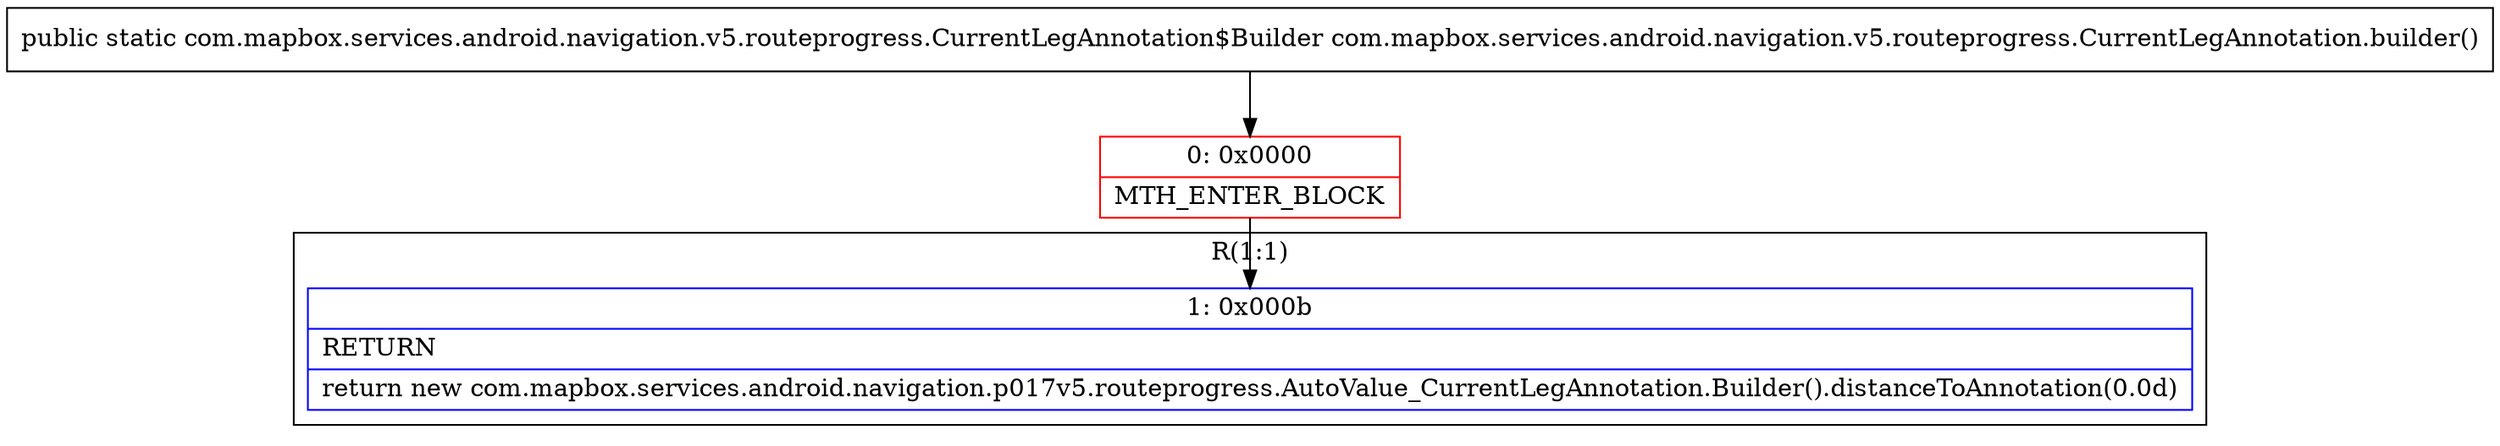 digraph "CFG forcom.mapbox.services.android.navigation.v5.routeprogress.CurrentLegAnnotation.builder()Lcom\/mapbox\/services\/android\/navigation\/v5\/routeprogress\/CurrentLegAnnotation$Builder;" {
subgraph cluster_Region_1211197485 {
label = "R(1:1)";
node [shape=record,color=blue];
Node_1 [shape=record,label="{1\:\ 0x000b|RETURN\l|return new com.mapbox.services.android.navigation.p017v5.routeprogress.AutoValue_CurrentLegAnnotation.Builder().distanceToAnnotation(0.0d)\l}"];
}
Node_0 [shape=record,color=red,label="{0\:\ 0x0000|MTH_ENTER_BLOCK\l}"];
MethodNode[shape=record,label="{public static com.mapbox.services.android.navigation.v5.routeprogress.CurrentLegAnnotation$Builder com.mapbox.services.android.navigation.v5.routeprogress.CurrentLegAnnotation.builder() }"];
MethodNode -> Node_0;
Node_0 -> Node_1;
}

